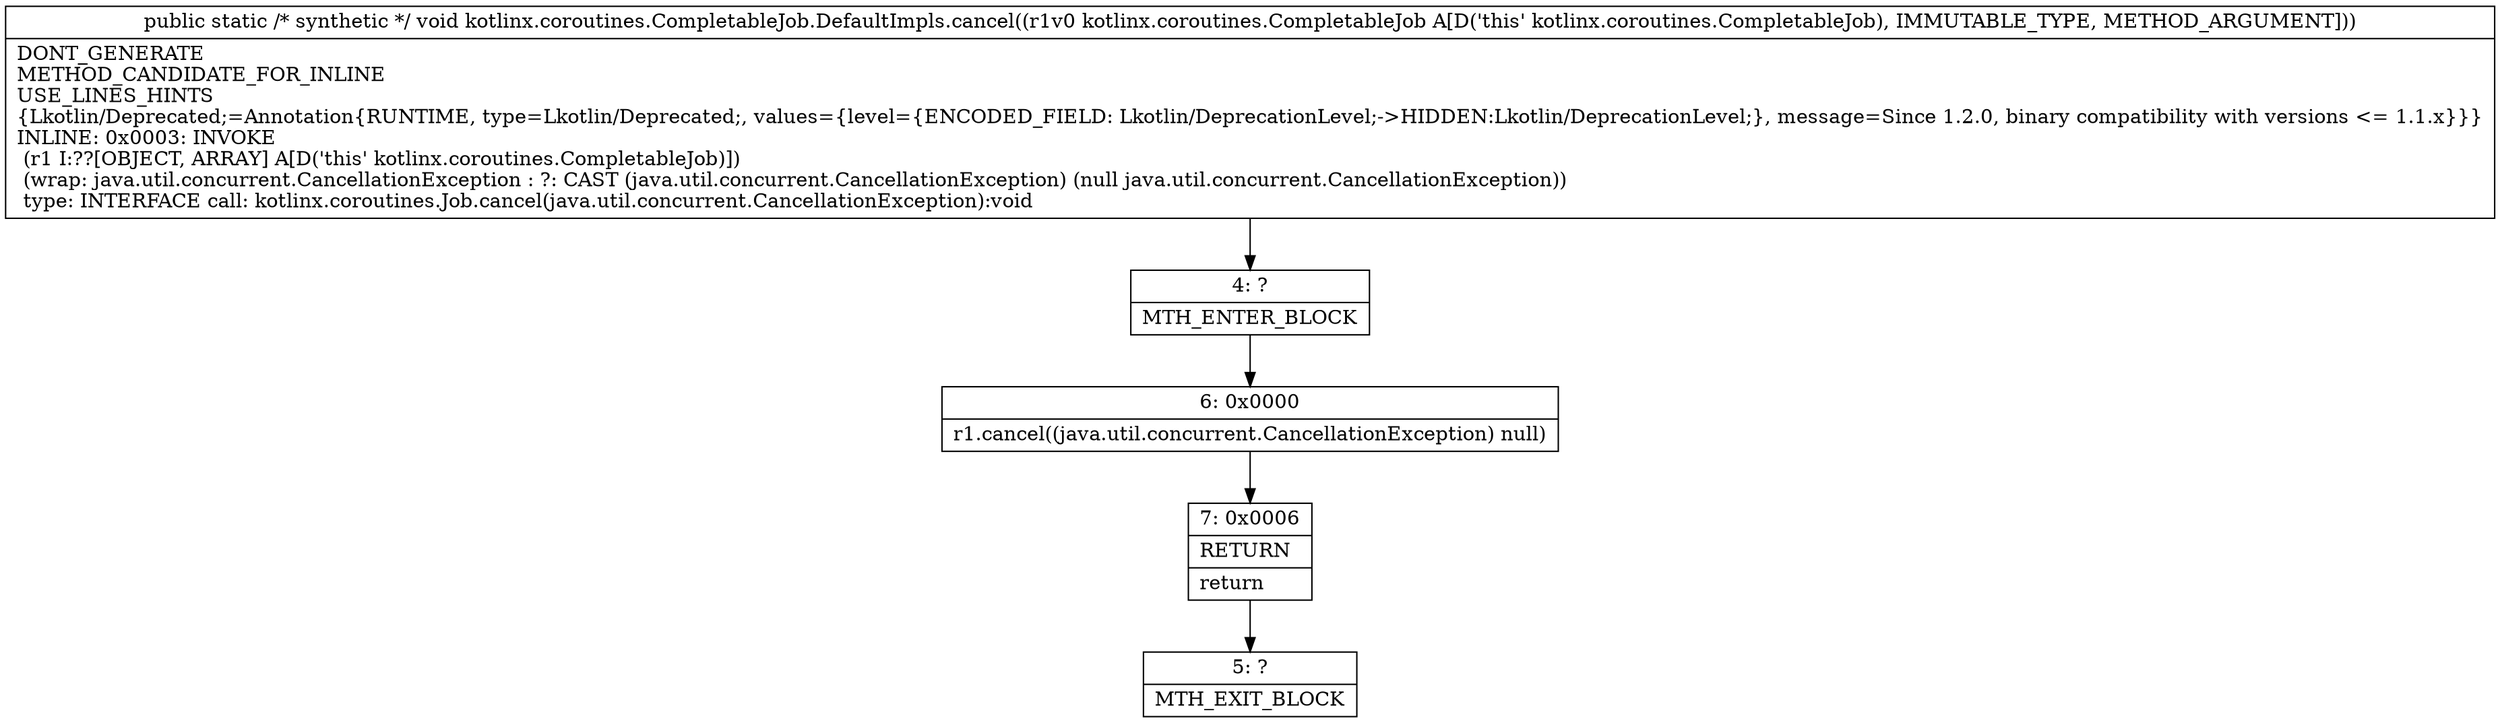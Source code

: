 digraph "CFG forkotlinx.coroutines.CompletableJob.DefaultImpls.cancel(Lkotlinx\/coroutines\/CompletableJob;)V" {
Node_4 [shape=record,label="{4\:\ ?|MTH_ENTER_BLOCK\l}"];
Node_6 [shape=record,label="{6\:\ 0x0000|r1.cancel((java.util.concurrent.CancellationException) null)\l}"];
Node_7 [shape=record,label="{7\:\ 0x0006|RETURN\l|return\l}"];
Node_5 [shape=record,label="{5\:\ ?|MTH_EXIT_BLOCK\l}"];
MethodNode[shape=record,label="{public static \/* synthetic *\/ void kotlinx.coroutines.CompletableJob.DefaultImpls.cancel((r1v0 kotlinx.coroutines.CompletableJob A[D('this' kotlinx.coroutines.CompletableJob), IMMUTABLE_TYPE, METHOD_ARGUMENT]))  | DONT_GENERATE\lMETHOD_CANDIDATE_FOR_INLINE\lUSE_LINES_HINTS\l\{Lkotlin\/Deprecated;=Annotation\{RUNTIME, type=Lkotlin\/Deprecated;, values=\{level=\{ENCODED_FIELD: Lkotlin\/DeprecationLevel;\-\>HIDDEN:Lkotlin\/DeprecationLevel;\}, message=Since 1.2.0, binary compatibility with versions \<= 1.1.x\}\}\}\lINLINE: 0x0003: INVOKE  \l  (r1 I:??[OBJECT, ARRAY] A[D('this' kotlinx.coroutines.CompletableJob)])\l  (wrap: java.util.concurrent.CancellationException : ?: CAST (java.util.concurrent.CancellationException) (null java.util.concurrent.CancellationException))\l type: INTERFACE call: kotlinx.coroutines.Job.cancel(java.util.concurrent.CancellationException):void\l}"];
MethodNode -> Node_4;Node_4 -> Node_6;
Node_6 -> Node_7;
Node_7 -> Node_5;
}

